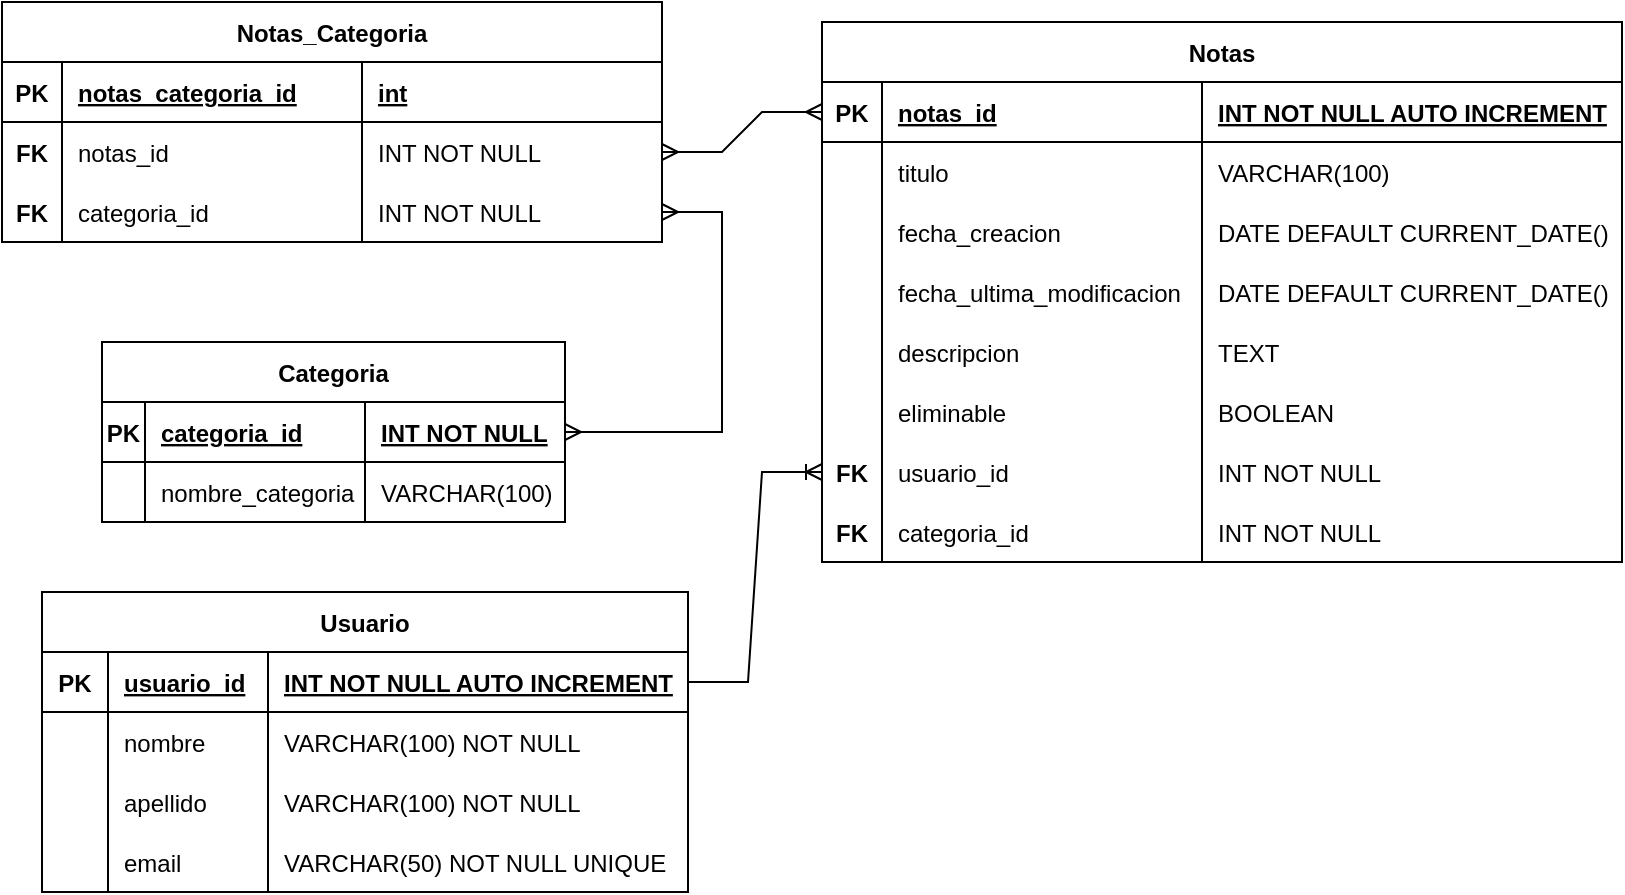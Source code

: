 <mxfile version="17.4.0" type="github">
  <diagram id="plq7zzqRdH9WjHkZWCGu" name="Page-1">
    <mxGraphModel dx="868" dy="442" grid="1" gridSize="10" guides="1" tooltips="1" connect="1" arrows="1" fold="1" page="1" pageScale="1" pageWidth="827" pageHeight="1169" background="none" math="0" shadow="0">
      <root>
        <mxCell id="0" />
        <mxCell id="1" parent="0" />
        <mxCell id="nbk8JWHK0xCr41TN5WNL-2" value="Usuario" style="shape=table;startSize=30;container=1;collapsible=1;childLayout=tableLayout;fixedRows=1;rowLines=0;fontStyle=1;align=center;resizeLast=1;" vertex="1" parent="1">
          <mxGeometry x="50" y="585" width="323" height="150" as="geometry" />
        </mxCell>
        <mxCell id="nbk8JWHK0xCr41TN5WNL-3" value="" style="shape=tableRow;horizontal=0;startSize=0;swimlaneHead=0;swimlaneBody=0;fillColor=none;collapsible=0;dropTarget=0;points=[[0,0.5],[1,0.5]];portConstraint=eastwest;top=0;left=0;right=0;bottom=1;" vertex="1" parent="nbk8JWHK0xCr41TN5WNL-2">
          <mxGeometry y="30" width="323" height="30" as="geometry" />
        </mxCell>
        <mxCell id="nbk8JWHK0xCr41TN5WNL-4" value="PK" style="shape=partialRectangle;connectable=0;fillColor=none;top=0;left=0;bottom=0;right=0;fontStyle=1;overflow=hidden;" vertex="1" parent="nbk8JWHK0xCr41TN5WNL-3">
          <mxGeometry width="33" height="30" as="geometry">
            <mxRectangle width="33" height="30" as="alternateBounds" />
          </mxGeometry>
        </mxCell>
        <mxCell id="nbk8JWHK0xCr41TN5WNL-5" value="usuario_id" style="shape=partialRectangle;connectable=0;fillColor=none;top=0;left=0;bottom=0;right=0;align=left;spacingLeft=6;fontStyle=5;overflow=hidden;" vertex="1" parent="nbk8JWHK0xCr41TN5WNL-3">
          <mxGeometry x="33" width="80" height="30" as="geometry">
            <mxRectangle width="80" height="30" as="alternateBounds" />
          </mxGeometry>
        </mxCell>
        <mxCell id="nbk8JWHK0xCr41TN5WNL-15" value="INT NOT NULL AUTO INCREMENT" style="shape=partialRectangle;connectable=0;fillColor=none;top=0;left=0;bottom=0;right=0;align=left;spacingLeft=6;fontStyle=5;overflow=hidden;" vertex="1" parent="nbk8JWHK0xCr41TN5WNL-3">
          <mxGeometry x="113" width="210" height="30" as="geometry">
            <mxRectangle width="210" height="30" as="alternateBounds" />
          </mxGeometry>
        </mxCell>
        <mxCell id="nbk8JWHK0xCr41TN5WNL-6" value="" style="shape=tableRow;horizontal=0;startSize=0;swimlaneHead=0;swimlaneBody=0;fillColor=none;collapsible=0;dropTarget=0;points=[[0,0.5],[1,0.5]];portConstraint=eastwest;top=0;left=0;right=0;bottom=0;" vertex="1" parent="nbk8JWHK0xCr41TN5WNL-2">
          <mxGeometry y="60" width="323" height="30" as="geometry" />
        </mxCell>
        <mxCell id="nbk8JWHK0xCr41TN5WNL-7" value="" style="shape=partialRectangle;connectable=0;fillColor=none;top=0;left=0;bottom=0;right=0;editable=1;overflow=hidden;" vertex="1" parent="nbk8JWHK0xCr41TN5WNL-6">
          <mxGeometry width="33" height="30" as="geometry">
            <mxRectangle width="33" height="30" as="alternateBounds" />
          </mxGeometry>
        </mxCell>
        <mxCell id="nbk8JWHK0xCr41TN5WNL-8" value="nombre" style="shape=partialRectangle;connectable=0;fillColor=none;top=0;left=0;bottom=0;right=0;align=left;spacingLeft=6;overflow=hidden;" vertex="1" parent="nbk8JWHK0xCr41TN5WNL-6">
          <mxGeometry x="33" width="80" height="30" as="geometry">
            <mxRectangle width="80" height="30" as="alternateBounds" />
          </mxGeometry>
        </mxCell>
        <mxCell id="nbk8JWHK0xCr41TN5WNL-16" value="VARCHAR(100) NOT NULL" style="shape=partialRectangle;connectable=0;fillColor=none;top=0;left=0;bottom=0;right=0;align=left;spacingLeft=6;overflow=hidden;" vertex="1" parent="nbk8JWHK0xCr41TN5WNL-6">
          <mxGeometry x="113" width="210" height="30" as="geometry">
            <mxRectangle width="210" height="30" as="alternateBounds" />
          </mxGeometry>
        </mxCell>
        <mxCell id="nbk8JWHK0xCr41TN5WNL-89" style="shape=tableRow;horizontal=0;startSize=0;swimlaneHead=0;swimlaneBody=0;fillColor=none;collapsible=0;dropTarget=0;points=[[0,0.5],[1,0.5]];portConstraint=eastwest;top=0;left=0;right=0;bottom=0;" vertex="1" parent="nbk8JWHK0xCr41TN5WNL-2">
          <mxGeometry y="90" width="323" height="30" as="geometry" />
        </mxCell>
        <mxCell id="nbk8JWHK0xCr41TN5WNL-90" style="shape=partialRectangle;connectable=0;fillColor=none;top=0;left=0;bottom=0;right=0;editable=1;overflow=hidden;" vertex="1" parent="nbk8JWHK0xCr41TN5WNL-89">
          <mxGeometry width="33" height="30" as="geometry">
            <mxRectangle width="33" height="30" as="alternateBounds" />
          </mxGeometry>
        </mxCell>
        <mxCell id="nbk8JWHK0xCr41TN5WNL-91" value="apellido" style="shape=partialRectangle;connectable=0;fillColor=none;top=0;left=0;bottom=0;right=0;align=left;spacingLeft=6;overflow=hidden;" vertex="1" parent="nbk8JWHK0xCr41TN5WNL-89">
          <mxGeometry x="33" width="80" height="30" as="geometry">
            <mxRectangle width="80" height="30" as="alternateBounds" />
          </mxGeometry>
        </mxCell>
        <mxCell id="nbk8JWHK0xCr41TN5WNL-92" value="VARCHAR(100) NOT NULL" style="shape=partialRectangle;connectable=0;fillColor=none;top=0;left=0;bottom=0;right=0;align=left;spacingLeft=6;overflow=hidden;" vertex="1" parent="nbk8JWHK0xCr41TN5WNL-89">
          <mxGeometry x="113" width="210" height="30" as="geometry">
            <mxRectangle width="210" height="30" as="alternateBounds" />
          </mxGeometry>
        </mxCell>
        <mxCell id="nbk8JWHK0xCr41TN5WNL-9" value="" style="shape=tableRow;horizontal=0;startSize=0;swimlaneHead=0;swimlaneBody=0;fillColor=none;collapsible=0;dropTarget=0;points=[[0,0.5],[1,0.5]];portConstraint=eastwest;top=0;left=0;right=0;bottom=0;" vertex="1" parent="nbk8JWHK0xCr41TN5WNL-2">
          <mxGeometry y="120" width="323" height="30" as="geometry" />
        </mxCell>
        <mxCell id="nbk8JWHK0xCr41TN5WNL-10" value="" style="shape=partialRectangle;connectable=0;fillColor=none;top=0;left=0;bottom=0;right=0;editable=1;overflow=hidden;" vertex="1" parent="nbk8JWHK0xCr41TN5WNL-9">
          <mxGeometry width="33" height="30" as="geometry">
            <mxRectangle width="33" height="30" as="alternateBounds" />
          </mxGeometry>
        </mxCell>
        <mxCell id="nbk8JWHK0xCr41TN5WNL-11" value="email" style="shape=partialRectangle;connectable=0;fillColor=none;top=0;left=0;bottom=0;right=0;align=left;spacingLeft=6;overflow=hidden;" vertex="1" parent="nbk8JWHK0xCr41TN5WNL-9">
          <mxGeometry x="33" width="80" height="30" as="geometry">
            <mxRectangle width="80" height="30" as="alternateBounds" />
          </mxGeometry>
        </mxCell>
        <mxCell id="nbk8JWHK0xCr41TN5WNL-17" value="VARCHAR(50) NOT NULL UNIQUE" style="shape=partialRectangle;connectable=0;fillColor=none;top=0;left=0;bottom=0;right=0;align=left;spacingLeft=6;overflow=hidden;" vertex="1" parent="nbk8JWHK0xCr41TN5WNL-9">
          <mxGeometry x="113" width="210" height="30" as="geometry">
            <mxRectangle width="210" height="30" as="alternateBounds" />
          </mxGeometry>
        </mxCell>
        <mxCell id="nbk8JWHK0xCr41TN5WNL-22" value="Notas" style="shape=table;startSize=30;container=1;collapsible=1;childLayout=tableLayout;fixedRows=1;rowLines=0;fontStyle=1;align=center;resizeLast=1;" vertex="1" parent="1">
          <mxGeometry x="440" y="300" width="400" height="270" as="geometry" />
        </mxCell>
        <mxCell id="nbk8JWHK0xCr41TN5WNL-23" value="" style="shape=tableRow;horizontal=0;startSize=0;swimlaneHead=0;swimlaneBody=0;fillColor=none;collapsible=0;dropTarget=0;points=[[0,0.5],[1,0.5]];portConstraint=eastwest;top=0;left=0;right=0;bottom=1;" vertex="1" parent="nbk8JWHK0xCr41TN5WNL-22">
          <mxGeometry y="30" width="400" height="30" as="geometry" />
        </mxCell>
        <mxCell id="nbk8JWHK0xCr41TN5WNL-24" value="PK" style="shape=partialRectangle;connectable=0;fillColor=none;top=0;left=0;bottom=0;right=0;fontStyle=1;overflow=hidden;" vertex="1" parent="nbk8JWHK0xCr41TN5WNL-23">
          <mxGeometry width="30" height="30" as="geometry">
            <mxRectangle width="30" height="30" as="alternateBounds" />
          </mxGeometry>
        </mxCell>
        <mxCell id="nbk8JWHK0xCr41TN5WNL-25" value="notas_id" style="shape=partialRectangle;connectable=0;fillColor=none;top=0;left=0;bottom=0;right=0;align=left;spacingLeft=6;fontStyle=5;overflow=hidden;" vertex="1" parent="nbk8JWHK0xCr41TN5WNL-23">
          <mxGeometry x="30" width="160" height="30" as="geometry">
            <mxRectangle width="160" height="30" as="alternateBounds" />
          </mxGeometry>
        </mxCell>
        <mxCell id="nbk8JWHK0xCr41TN5WNL-35" value="INT NOT NULL AUTO INCREMENT" style="shape=partialRectangle;connectable=0;fillColor=none;top=0;left=0;bottom=0;right=0;align=left;spacingLeft=6;fontStyle=5;overflow=hidden;" vertex="1" parent="nbk8JWHK0xCr41TN5WNL-23">
          <mxGeometry x="190" width="210" height="30" as="geometry">
            <mxRectangle width="210" height="30" as="alternateBounds" />
          </mxGeometry>
        </mxCell>
        <mxCell id="nbk8JWHK0xCr41TN5WNL-55" style="shape=tableRow;horizontal=0;startSize=0;swimlaneHead=0;swimlaneBody=0;fillColor=none;collapsible=0;dropTarget=0;points=[[0,0.5],[1,0.5]];portConstraint=eastwest;top=0;left=0;right=0;bottom=0;" vertex="1" parent="nbk8JWHK0xCr41TN5WNL-22">
          <mxGeometry y="60" width="400" height="30" as="geometry" />
        </mxCell>
        <mxCell id="nbk8JWHK0xCr41TN5WNL-56" style="shape=partialRectangle;connectable=0;fillColor=none;top=0;left=0;bottom=0;right=0;editable=1;overflow=hidden;" vertex="1" parent="nbk8JWHK0xCr41TN5WNL-55">
          <mxGeometry width="30" height="30" as="geometry">
            <mxRectangle width="30" height="30" as="alternateBounds" />
          </mxGeometry>
        </mxCell>
        <mxCell id="nbk8JWHK0xCr41TN5WNL-57" value="titulo" style="shape=partialRectangle;connectable=0;fillColor=none;top=0;left=0;bottom=0;right=0;align=left;spacingLeft=6;overflow=hidden;" vertex="1" parent="nbk8JWHK0xCr41TN5WNL-55">
          <mxGeometry x="30" width="160" height="30" as="geometry">
            <mxRectangle width="160" height="30" as="alternateBounds" />
          </mxGeometry>
        </mxCell>
        <mxCell id="nbk8JWHK0xCr41TN5WNL-58" value="VARCHAR(100)" style="shape=partialRectangle;connectable=0;fillColor=none;top=0;left=0;bottom=0;right=0;align=left;spacingLeft=6;overflow=hidden;" vertex="1" parent="nbk8JWHK0xCr41TN5WNL-55">
          <mxGeometry x="190" width="210" height="30" as="geometry">
            <mxRectangle width="210" height="30" as="alternateBounds" />
          </mxGeometry>
        </mxCell>
        <mxCell id="nbk8JWHK0xCr41TN5WNL-26" value="" style="shape=tableRow;horizontal=0;startSize=0;swimlaneHead=0;swimlaneBody=0;fillColor=none;collapsible=0;dropTarget=0;points=[[0,0.5],[1,0.5]];portConstraint=eastwest;top=0;left=0;right=0;bottom=0;" vertex="1" parent="nbk8JWHK0xCr41TN5WNL-22">
          <mxGeometry y="90" width="400" height="30" as="geometry" />
        </mxCell>
        <mxCell id="nbk8JWHK0xCr41TN5WNL-27" value="" style="shape=partialRectangle;connectable=0;fillColor=none;top=0;left=0;bottom=0;right=0;editable=1;overflow=hidden;" vertex="1" parent="nbk8JWHK0xCr41TN5WNL-26">
          <mxGeometry width="30" height="30" as="geometry">
            <mxRectangle width="30" height="30" as="alternateBounds" />
          </mxGeometry>
        </mxCell>
        <mxCell id="nbk8JWHK0xCr41TN5WNL-28" value="fecha_creacion" style="shape=partialRectangle;connectable=0;fillColor=none;top=0;left=0;bottom=0;right=0;align=left;spacingLeft=6;overflow=hidden;" vertex="1" parent="nbk8JWHK0xCr41TN5WNL-26">
          <mxGeometry x="30" width="160" height="30" as="geometry">
            <mxRectangle width="160" height="30" as="alternateBounds" />
          </mxGeometry>
        </mxCell>
        <mxCell id="nbk8JWHK0xCr41TN5WNL-36" value="DATE DEFAULT CURRENT_DATE()" style="shape=partialRectangle;connectable=0;fillColor=none;top=0;left=0;bottom=0;right=0;align=left;spacingLeft=6;overflow=hidden;" vertex="1" parent="nbk8JWHK0xCr41TN5WNL-26">
          <mxGeometry x="190" width="210" height="30" as="geometry">
            <mxRectangle width="210" height="30" as="alternateBounds" />
          </mxGeometry>
        </mxCell>
        <mxCell id="nbk8JWHK0xCr41TN5WNL-29" value="" style="shape=tableRow;horizontal=0;startSize=0;swimlaneHead=0;swimlaneBody=0;fillColor=none;collapsible=0;dropTarget=0;points=[[0,0.5],[1,0.5]];portConstraint=eastwest;top=0;left=0;right=0;bottom=0;" vertex="1" parent="nbk8JWHK0xCr41TN5WNL-22">
          <mxGeometry y="120" width="400" height="30" as="geometry" />
        </mxCell>
        <mxCell id="nbk8JWHK0xCr41TN5WNL-30" value="" style="shape=partialRectangle;connectable=0;fillColor=none;top=0;left=0;bottom=0;right=0;editable=1;overflow=hidden;" vertex="1" parent="nbk8JWHK0xCr41TN5WNL-29">
          <mxGeometry width="30" height="30" as="geometry">
            <mxRectangle width="30" height="30" as="alternateBounds" />
          </mxGeometry>
        </mxCell>
        <mxCell id="nbk8JWHK0xCr41TN5WNL-31" value="fecha_ultima_modificacion" style="shape=partialRectangle;connectable=0;fillColor=none;top=0;left=0;bottom=0;right=0;align=left;spacingLeft=6;overflow=hidden;" vertex="1" parent="nbk8JWHK0xCr41TN5WNL-29">
          <mxGeometry x="30" width="160" height="30" as="geometry">
            <mxRectangle width="160" height="30" as="alternateBounds" />
          </mxGeometry>
        </mxCell>
        <mxCell id="nbk8JWHK0xCr41TN5WNL-37" value="DATE DEFAULT CURRENT_DATE()" style="shape=partialRectangle;connectable=0;fillColor=none;top=0;left=0;bottom=0;right=0;align=left;spacingLeft=6;overflow=hidden;" vertex="1" parent="nbk8JWHK0xCr41TN5WNL-29">
          <mxGeometry x="190" width="210" height="30" as="geometry">
            <mxRectangle width="210" height="30" as="alternateBounds" />
          </mxGeometry>
        </mxCell>
        <mxCell id="nbk8JWHK0xCr41TN5WNL-128" style="shape=tableRow;horizontal=0;startSize=0;swimlaneHead=0;swimlaneBody=0;fillColor=none;collapsible=0;dropTarget=0;points=[[0,0.5],[1,0.5]];portConstraint=eastwest;top=0;left=0;right=0;bottom=0;" vertex="1" parent="nbk8JWHK0xCr41TN5WNL-22">
          <mxGeometry y="150" width="400" height="30" as="geometry" />
        </mxCell>
        <mxCell id="nbk8JWHK0xCr41TN5WNL-129" style="shape=partialRectangle;connectable=0;fillColor=none;top=0;left=0;bottom=0;right=0;editable=1;overflow=hidden;" vertex="1" parent="nbk8JWHK0xCr41TN5WNL-128">
          <mxGeometry width="30" height="30" as="geometry">
            <mxRectangle width="30" height="30" as="alternateBounds" />
          </mxGeometry>
        </mxCell>
        <mxCell id="nbk8JWHK0xCr41TN5WNL-130" value="descripcion" style="shape=partialRectangle;connectable=0;fillColor=none;top=0;left=0;bottom=0;right=0;align=left;spacingLeft=6;overflow=hidden;" vertex="1" parent="nbk8JWHK0xCr41TN5WNL-128">
          <mxGeometry x="30" width="160" height="30" as="geometry">
            <mxRectangle width="160" height="30" as="alternateBounds" />
          </mxGeometry>
        </mxCell>
        <mxCell id="nbk8JWHK0xCr41TN5WNL-131" value="TEXT" style="shape=partialRectangle;connectable=0;fillColor=none;top=0;left=0;bottom=0;right=0;align=left;spacingLeft=6;overflow=hidden;" vertex="1" parent="nbk8JWHK0xCr41TN5WNL-128">
          <mxGeometry x="190" width="210" height="30" as="geometry">
            <mxRectangle width="210" height="30" as="alternateBounds" />
          </mxGeometry>
        </mxCell>
        <mxCell id="nbk8JWHK0xCr41TN5WNL-97" style="shape=tableRow;horizontal=0;startSize=0;swimlaneHead=0;swimlaneBody=0;fillColor=none;collapsible=0;dropTarget=0;points=[[0,0.5],[1,0.5]];portConstraint=eastwest;top=0;left=0;right=0;bottom=0;" vertex="1" parent="nbk8JWHK0xCr41TN5WNL-22">
          <mxGeometry y="180" width="400" height="30" as="geometry" />
        </mxCell>
        <mxCell id="nbk8JWHK0xCr41TN5WNL-98" style="shape=partialRectangle;connectable=0;fillColor=none;top=0;left=0;bottom=0;right=0;editable=1;overflow=hidden;fontStyle=1" vertex="1" parent="nbk8JWHK0xCr41TN5WNL-97">
          <mxGeometry width="30" height="30" as="geometry">
            <mxRectangle width="30" height="30" as="alternateBounds" />
          </mxGeometry>
        </mxCell>
        <mxCell id="nbk8JWHK0xCr41TN5WNL-99" value="eliminable" style="shape=partialRectangle;connectable=0;fillColor=none;top=0;left=0;bottom=0;right=0;align=left;spacingLeft=6;overflow=hidden;" vertex="1" parent="nbk8JWHK0xCr41TN5WNL-97">
          <mxGeometry x="30" width="160" height="30" as="geometry">
            <mxRectangle width="160" height="30" as="alternateBounds" />
          </mxGeometry>
        </mxCell>
        <mxCell id="nbk8JWHK0xCr41TN5WNL-100" value="BOOLEAN" style="shape=partialRectangle;connectable=0;fillColor=none;top=0;left=0;bottom=0;right=0;align=left;spacingLeft=6;overflow=hidden;" vertex="1" parent="nbk8JWHK0xCr41TN5WNL-97">
          <mxGeometry x="190" width="210" height="30" as="geometry">
            <mxRectangle width="210" height="30" as="alternateBounds" />
          </mxGeometry>
        </mxCell>
        <mxCell id="nbk8JWHK0xCr41TN5WNL-43" style="shape=tableRow;horizontal=0;startSize=0;swimlaneHead=0;swimlaneBody=0;fillColor=none;collapsible=0;dropTarget=0;points=[[0,0.5],[1,0.5]];portConstraint=eastwest;top=0;left=0;right=0;bottom=0;" vertex="1" parent="nbk8JWHK0xCr41TN5WNL-22">
          <mxGeometry y="210" width="400" height="30" as="geometry" />
        </mxCell>
        <mxCell id="nbk8JWHK0xCr41TN5WNL-44" value="FK" style="shape=partialRectangle;connectable=0;fillColor=none;top=0;left=0;bottom=0;right=0;editable=1;overflow=hidden;fontStyle=1" vertex="1" parent="nbk8JWHK0xCr41TN5WNL-43">
          <mxGeometry width="30" height="30" as="geometry">
            <mxRectangle width="30" height="30" as="alternateBounds" />
          </mxGeometry>
        </mxCell>
        <mxCell id="nbk8JWHK0xCr41TN5WNL-45" value="usuario_id" style="shape=partialRectangle;connectable=0;fillColor=none;top=0;left=0;bottom=0;right=0;align=left;spacingLeft=6;overflow=hidden;" vertex="1" parent="nbk8JWHK0xCr41TN5WNL-43">
          <mxGeometry x="30" width="160" height="30" as="geometry">
            <mxRectangle width="160" height="30" as="alternateBounds" />
          </mxGeometry>
        </mxCell>
        <mxCell id="nbk8JWHK0xCr41TN5WNL-46" value="INT NOT NULL" style="shape=partialRectangle;connectable=0;fillColor=none;top=0;left=0;bottom=0;right=0;align=left;spacingLeft=6;overflow=hidden;" vertex="1" parent="nbk8JWHK0xCr41TN5WNL-43">
          <mxGeometry x="190" width="210" height="30" as="geometry">
            <mxRectangle width="210" height="30" as="alternateBounds" />
          </mxGeometry>
        </mxCell>
        <mxCell id="nbk8JWHK0xCr41TN5WNL-101" style="shape=tableRow;horizontal=0;startSize=0;swimlaneHead=0;swimlaneBody=0;fillColor=none;collapsible=0;dropTarget=0;points=[[0,0.5],[1,0.5]];portConstraint=eastwest;top=0;left=0;right=0;bottom=0;" vertex="1" parent="nbk8JWHK0xCr41TN5WNL-22">
          <mxGeometry y="240" width="400" height="30" as="geometry" />
        </mxCell>
        <mxCell id="nbk8JWHK0xCr41TN5WNL-102" value="FK" style="shape=partialRectangle;connectable=0;fillColor=none;top=0;left=0;bottom=0;right=0;editable=1;overflow=hidden;fontStyle=1" vertex="1" parent="nbk8JWHK0xCr41TN5WNL-101">
          <mxGeometry width="30" height="30" as="geometry">
            <mxRectangle width="30" height="30" as="alternateBounds" />
          </mxGeometry>
        </mxCell>
        <mxCell id="nbk8JWHK0xCr41TN5WNL-103" value="categoria_id" style="shape=partialRectangle;connectable=0;fillColor=none;top=0;left=0;bottom=0;right=0;align=left;spacingLeft=6;overflow=hidden;" vertex="1" parent="nbk8JWHK0xCr41TN5WNL-101">
          <mxGeometry x="30" width="160" height="30" as="geometry">
            <mxRectangle width="160" height="30" as="alternateBounds" />
          </mxGeometry>
        </mxCell>
        <mxCell id="nbk8JWHK0xCr41TN5WNL-104" value="INT NOT NULL" style="shape=partialRectangle;connectable=0;fillColor=none;top=0;left=0;bottom=0;right=0;align=left;spacingLeft=6;overflow=hidden;" vertex="1" parent="nbk8JWHK0xCr41TN5WNL-101">
          <mxGeometry x="190" width="210" height="30" as="geometry">
            <mxRectangle width="210" height="30" as="alternateBounds" />
          </mxGeometry>
        </mxCell>
        <mxCell id="nbk8JWHK0xCr41TN5WNL-59" value="Notas_Categoria" style="shape=table;startSize=30;container=1;collapsible=1;childLayout=tableLayout;fixedRows=1;rowLines=0;fontStyle=1;align=center;resizeLast=1;" vertex="1" parent="1">
          <mxGeometry x="30" y="290" width="330" height="120" as="geometry" />
        </mxCell>
        <mxCell id="nbk8JWHK0xCr41TN5WNL-60" value="" style="shape=tableRow;horizontal=0;startSize=0;swimlaneHead=0;swimlaneBody=0;fillColor=none;collapsible=0;dropTarget=0;points=[[0,0.5],[1,0.5]];portConstraint=eastwest;top=0;left=0;right=0;bottom=1;" vertex="1" parent="nbk8JWHK0xCr41TN5WNL-59">
          <mxGeometry y="30" width="330" height="30" as="geometry" />
        </mxCell>
        <mxCell id="nbk8JWHK0xCr41TN5WNL-61" value="PK" style="shape=partialRectangle;connectable=0;fillColor=none;top=0;left=0;bottom=0;right=0;fontStyle=1;overflow=hidden;" vertex="1" parent="nbk8JWHK0xCr41TN5WNL-60">
          <mxGeometry width="30" height="30" as="geometry">
            <mxRectangle width="30" height="30" as="alternateBounds" />
          </mxGeometry>
        </mxCell>
        <mxCell id="nbk8JWHK0xCr41TN5WNL-62" value="notas_categoria_id" style="shape=partialRectangle;connectable=0;fillColor=none;top=0;left=0;bottom=0;right=0;align=left;spacingLeft=6;fontStyle=5;overflow=hidden;" vertex="1" parent="nbk8JWHK0xCr41TN5WNL-60">
          <mxGeometry x="30" width="150" height="30" as="geometry">
            <mxRectangle width="150" height="30" as="alternateBounds" />
          </mxGeometry>
        </mxCell>
        <mxCell id="nbk8JWHK0xCr41TN5WNL-72" value="int" style="shape=partialRectangle;connectable=0;fillColor=none;top=0;left=0;bottom=0;right=0;align=left;spacingLeft=6;fontStyle=5;overflow=hidden;" vertex="1" parent="nbk8JWHK0xCr41TN5WNL-60">
          <mxGeometry x="180" width="150" height="30" as="geometry">
            <mxRectangle width="150" height="30" as="alternateBounds" />
          </mxGeometry>
        </mxCell>
        <mxCell id="nbk8JWHK0xCr41TN5WNL-63" value="" style="shape=tableRow;horizontal=0;startSize=0;swimlaneHead=0;swimlaneBody=0;fillColor=none;collapsible=0;dropTarget=0;points=[[0,0.5],[1,0.5]];portConstraint=eastwest;top=0;left=0;right=0;bottom=0;" vertex="1" parent="nbk8JWHK0xCr41TN5WNL-59">
          <mxGeometry y="60" width="330" height="30" as="geometry" />
        </mxCell>
        <mxCell id="nbk8JWHK0xCr41TN5WNL-64" value="FK" style="shape=partialRectangle;connectable=0;fillColor=none;top=0;left=0;bottom=0;right=0;editable=1;overflow=hidden;fontStyle=1" vertex="1" parent="nbk8JWHK0xCr41TN5WNL-63">
          <mxGeometry width="30" height="30" as="geometry">
            <mxRectangle width="30" height="30" as="alternateBounds" />
          </mxGeometry>
        </mxCell>
        <mxCell id="nbk8JWHK0xCr41TN5WNL-65" value="notas_id" style="shape=partialRectangle;connectable=0;fillColor=none;top=0;left=0;bottom=0;right=0;align=left;spacingLeft=6;overflow=hidden;" vertex="1" parent="nbk8JWHK0xCr41TN5WNL-63">
          <mxGeometry x="30" width="150" height="30" as="geometry">
            <mxRectangle width="150" height="30" as="alternateBounds" />
          </mxGeometry>
        </mxCell>
        <mxCell id="nbk8JWHK0xCr41TN5WNL-73" value="INT NOT NULL" style="shape=partialRectangle;connectable=0;fillColor=none;top=0;left=0;bottom=0;right=0;align=left;spacingLeft=6;overflow=hidden;" vertex="1" parent="nbk8JWHK0xCr41TN5WNL-63">
          <mxGeometry x="180" width="150" height="30" as="geometry">
            <mxRectangle width="150" height="30" as="alternateBounds" />
          </mxGeometry>
        </mxCell>
        <mxCell id="nbk8JWHK0xCr41TN5WNL-66" value="" style="shape=tableRow;horizontal=0;startSize=0;swimlaneHead=0;swimlaneBody=0;fillColor=none;collapsible=0;dropTarget=0;points=[[0,0.5],[1,0.5]];portConstraint=eastwest;top=0;left=0;right=0;bottom=0;" vertex="1" parent="nbk8JWHK0xCr41TN5WNL-59">
          <mxGeometry y="90" width="330" height="30" as="geometry" />
        </mxCell>
        <mxCell id="nbk8JWHK0xCr41TN5WNL-67" value="FK" style="shape=partialRectangle;connectable=0;fillColor=none;top=0;left=0;bottom=0;right=0;editable=1;overflow=hidden;fontStyle=1" vertex="1" parent="nbk8JWHK0xCr41TN5WNL-66">
          <mxGeometry width="30" height="30" as="geometry">
            <mxRectangle width="30" height="30" as="alternateBounds" />
          </mxGeometry>
        </mxCell>
        <mxCell id="nbk8JWHK0xCr41TN5WNL-68" value="categoria_id" style="shape=partialRectangle;connectable=0;fillColor=none;top=0;left=0;bottom=0;right=0;align=left;spacingLeft=6;overflow=hidden;" vertex="1" parent="nbk8JWHK0xCr41TN5WNL-66">
          <mxGeometry x="30" width="150" height="30" as="geometry">
            <mxRectangle width="150" height="30" as="alternateBounds" />
          </mxGeometry>
        </mxCell>
        <mxCell id="nbk8JWHK0xCr41TN5WNL-74" value="INT NOT NULL" style="shape=partialRectangle;connectable=0;fillColor=none;top=0;left=0;bottom=0;right=0;align=left;spacingLeft=6;overflow=hidden;" vertex="1" parent="nbk8JWHK0xCr41TN5WNL-66">
          <mxGeometry x="180" width="150" height="30" as="geometry">
            <mxRectangle width="150" height="30" as="alternateBounds" />
          </mxGeometry>
        </mxCell>
        <mxCell id="nbk8JWHK0xCr41TN5WNL-76" value="Categoria" style="shape=table;startSize=30;container=1;collapsible=1;childLayout=tableLayout;fixedRows=1;rowLines=0;fontStyle=1;align=center;resizeLast=1;" vertex="1" parent="1">
          <mxGeometry x="80" y="460" width="231.5" height="90" as="geometry" />
        </mxCell>
        <mxCell id="nbk8JWHK0xCr41TN5WNL-77" value="" style="shape=tableRow;horizontal=0;startSize=0;swimlaneHead=0;swimlaneBody=0;fillColor=none;collapsible=0;dropTarget=0;points=[[0,0.5],[1,0.5]];portConstraint=eastwest;top=0;left=0;right=0;bottom=1;" vertex="1" parent="nbk8JWHK0xCr41TN5WNL-76">
          <mxGeometry y="30" width="231.5" height="30" as="geometry" />
        </mxCell>
        <mxCell id="nbk8JWHK0xCr41TN5WNL-78" value="PK" style="shape=partialRectangle;connectable=0;fillColor=none;top=0;left=0;bottom=0;right=0;fontStyle=1;overflow=hidden;" vertex="1" parent="nbk8JWHK0xCr41TN5WNL-77">
          <mxGeometry width="21.5" height="30" as="geometry">
            <mxRectangle width="21.5" height="30" as="alternateBounds" />
          </mxGeometry>
        </mxCell>
        <mxCell id="nbk8JWHK0xCr41TN5WNL-79" value="categoria_id" style="shape=partialRectangle;connectable=0;fillColor=none;top=0;left=0;bottom=0;right=0;align=left;spacingLeft=6;fontStyle=5;overflow=hidden;" vertex="1" parent="nbk8JWHK0xCr41TN5WNL-77">
          <mxGeometry x="21.5" width="110" height="30" as="geometry">
            <mxRectangle width="110" height="30" as="alternateBounds" />
          </mxGeometry>
        </mxCell>
        <mxCell id="nbk8JWHK0xCr41TN5WNL-93" value="INT NOT NULL" style="shape=partialRectangle;connectable=0;fillColor=none;top=0;left=0;bottom=0;right=0;align=left;spacingLeft=6;fontStyle=5;overflow=hidden;" vertex="1" parent="nbk8JWHK0xCr41TN5WNL-77">
          <mxGeometry x="131.5" width="100" height="30" as="geometry">
            <mxRectangle width="100" height="30" as="alternateBounds" />
          </mxGeometry>
        </mxCell>
        <mxCell id="nbk8JWHK0xCr41TN5WNL-80" value="" style="shape=tableRow;horizontal=0;startSize=0;swimlaneHead=0;swimlaneBody=0;fillColor=none;collapsible=0;dropTarget=0;points=[[0,0.5],[1,0.5]];portConstraint=eastwest;top=0;left=0;right=0;bottom=0;" vertex="1" parent="nbk8JWHK0xCr41TN5WNL-76">
          <mxGeometry y="60" width="231.5" height="30" as="geometry" />
        </mxCell>
        <mxCell id="nbk8JWHK0xCr41TN5WNL-81" value="" style="shape=partialRectangle;connectable=0;fillColor=none;top=0;left=0;bottom=0;right=0;editable=1;overflow=hidden;" vertex="1" parent="nbk8JWHK0xCr41TN5WNL-80">
          <mxGeometry width="21.5" height="30" as="geometry">
            <mxRectangle width="21.5" height="30" as="alternateBounds" />
          </mxGeometry>
        </mxCell>
        <mxCell id="nbk8JWHK0xCr41TN5WNL-82" value="nombre_categoria" style="shape=partialRectangle;connectable=0;fillColor=none;top=0;left=0;bottom=0;right=0;align=left;spacingLeft=6;overflow=hidden;" vertex="1" parent="nbk8JWHK0xCr41TN5WNL-80">
          <mxGeometry x="21.5" width="110" height="30" as="geometry">
            <mxRectangle width="110" height="30" as="alternateBounds" />
          </mxGeometry>
        </mxCell>
        <mxCell id="nbk8JWHK0xCr41TN5WNL-94" value="VARCHAR(100)" style="shape=partialRectangle;connectable=0;fillColor=none;top=0;left=0;bottom=0;right=0;align=left;spacingLeft=6;overflow=hidden;" vertex="1" parent="nbk8JWHK0xCr41TN5WNL-80">
          <mxGeometry x="131.5" width="100" height="30" as="geometry">
            <mxRectangle width="100" height="30" as="alternateBounds" />
          </mxGeometry>
        </mxCell>
        <mxCell id="nbk8JWHK0xCr41TN5WNL-132" value="" style="edgeStyle=entityRelationEdgeStyle;fontSize=12;html=1;endArrow=ERoneToMany;rounded=0;" edge="1" parent="1" source="nbk8JWHK0xCr41TN5WNL-3" target="nbk8JWHK0xCr41TN5WNL-43">
          <mxGeometry width="100" height="100" relative="1" as="geometry">
            <mxPoint x="260" y="590" as="sourcePoint" />
            <mxPoint x="500" y="450" as="targetPoint" />
          </mxGeometry>
        </mxCell>
        <mxCell id="nbk8JWHK0xCr41TN5WNL-134" value="" style="edgeStyle=entityRelationEdgeStyle;fontSize=12;html=1;endArrow=ERmany;startArrow=ERmany;rounded=0;" edge="1" parent="1" source="nbk8JWHK0xCr41TN5WNL-66" target="nbk8JWHK0xCr41TN5WNL-77">
          <mxGeometry width="100" height="100" relative="1" as="geometry">
            <mxPoint x="360" y="660" as="sourcePoint" />
            <mxPoint x="460" y="560" as="targetPoint" />
          </mxGeometry>
        </mxCell>
        <mxCell id="nbk8JWHK0xCr41TN5WNL-135" value="" style="edgeStyle=entityRelationEdgeStyle;fontSize=12;html=1;endArrow=ERmany;startArrow=ERmany;rounded=0;exitX=1;exitY=0.5;exitDx=0;exitDy=0;" edge="1" parent="1" source="nbk8JWHK0xCr41TN5WNL-63" target="nbk8JWHK0xCr41TN5WNL-23">
          <mxGeometry width="100" height="100" relative="1" as="geometry">
            <mxPoint x="314" y="600" as="sourcePoint" />
            <mxPoint x="414" y="500" as="targetPoint" />
          </mxGeometry>
        </mxCell>
      </root>
    </mxGraphModel>
  </diagram>
</mxfile>
